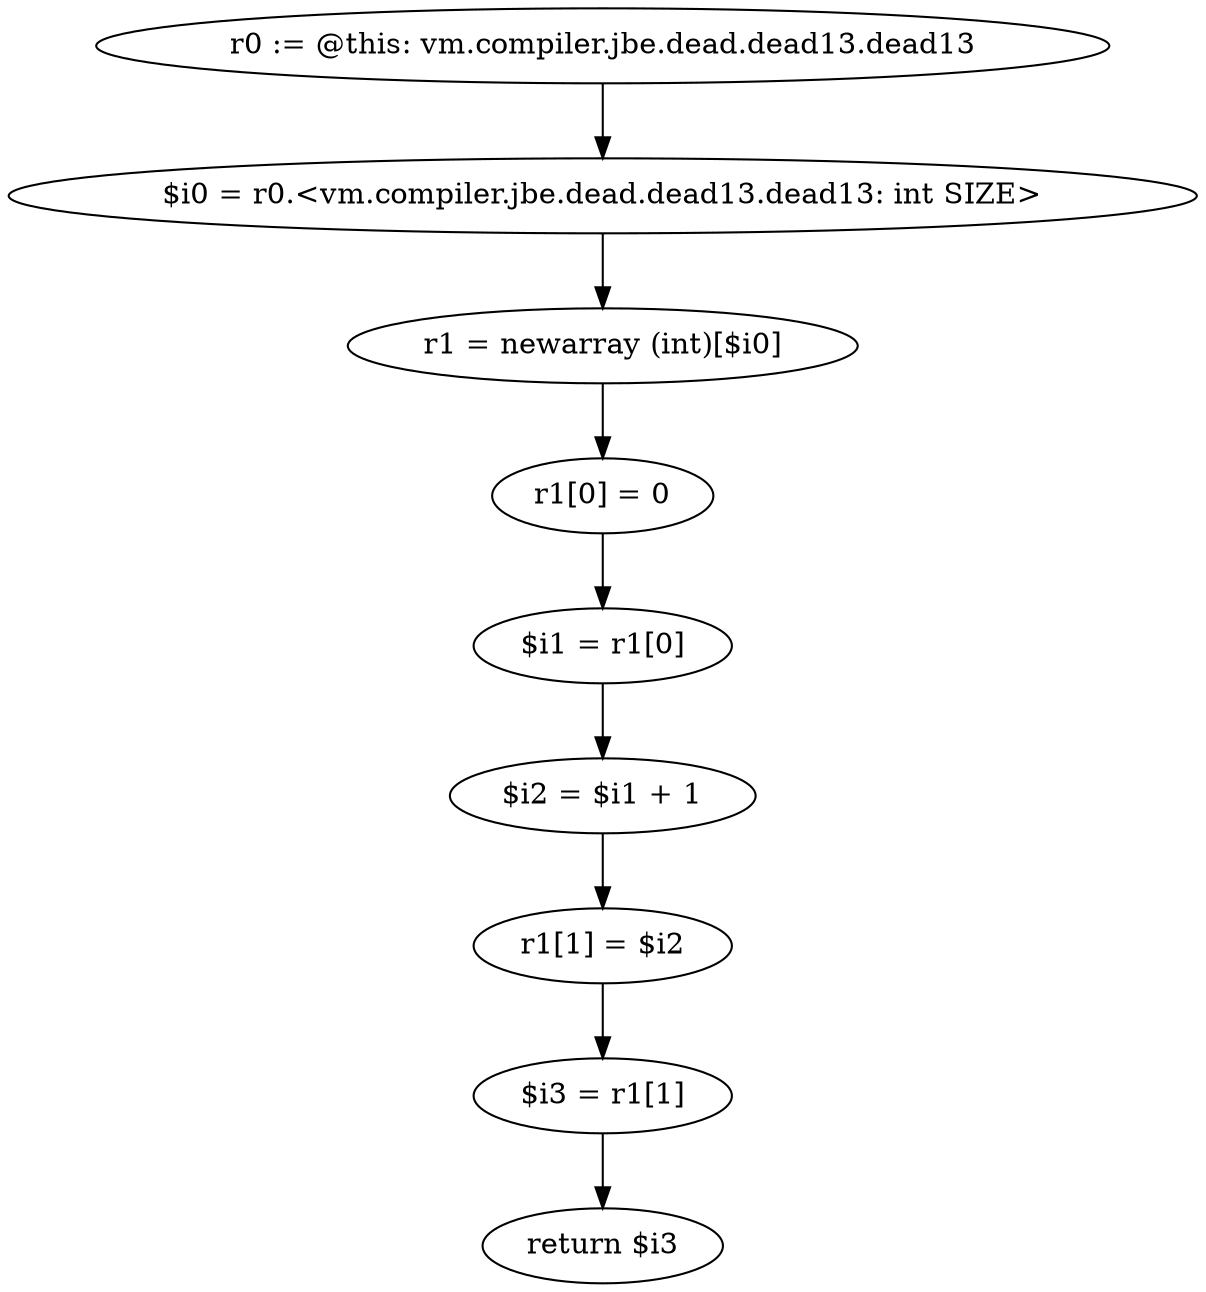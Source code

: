 digraph "unitGraph" {
    "r0 := @this: vm.compiler.jbe.dead.dead13.dead13"
    "$i0 = r0.<vm.compiler.jbe.dead.dead13.dead13: int SIZE>"
    "r1 = newarray (int)[$i0]"
    "r1[0] = 0"
    "$i1 = r1[0]"
    "$i2 = $i1 + 1"
    "r1[1] = $i2"
    "$i3 = r1[1]"
    "return $i3"
    "r0 := @this: vm.compiler.jbe.dead.dead13.dead13"->"$i0 = r0.<vm.compiler.jbe.dead.dead13.dead13: int SIZE>";
    "$i0 = r0.<vm.compiler.jbe.dead.dead13.dead13: int SIZE>"->"r1 = newarray (int)[$i0]";
    "r1 = newarray (int)[$i0]"->"r1[0] = 0";
    "r1[0] = 0"->"$i1 = r1[0]";
    "$i1 = r1[0]"->"$i2 = $i1 + 1";
    "$i2 = $i1 + 1"->"r1[1] = $i2";
    "r1[1] = $i2"->"$i3 = r1[1]";
    "$i3 = r1[1]"->"return $i3";
}
